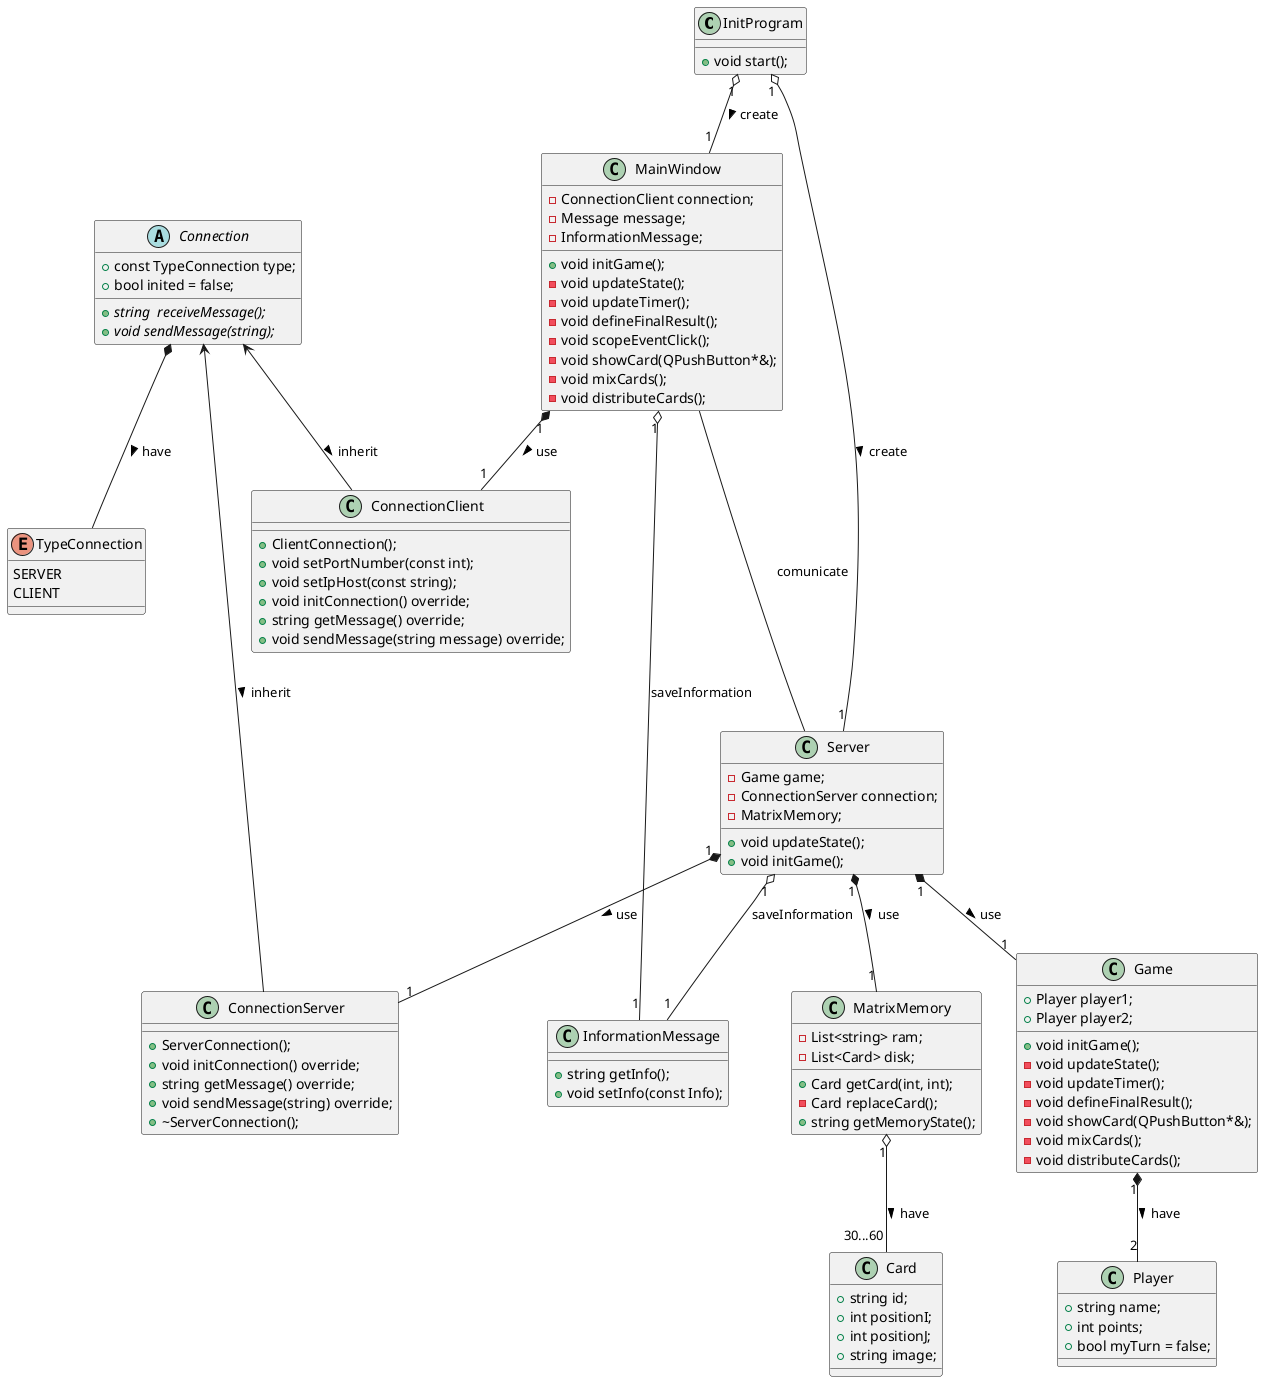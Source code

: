 @startuml
class InitProgram{
    + void start();
}

enum TypeConnection{
    SERVER
    CLIENT
}
abstract class Connection{
    + const TypeConnection type;
    + bool inited = false;
	{abstract} + string  receiveMessage();
	{abstract} + void sendMessage(string);
}

class ConnectionServer{
    + ServerConnection();
    + void initConnection() override;
    + string getMessage() override;
    + void sendMessage(string) override;
    + ~ServerConnection();
}
class ConnectionClient{
    + ClientConnection();
    + void setPortNumber(const int);
    + void setIpHost(const string);
    + void initConnection() override;
    + string getMessage() override;
    + void sendMessage(string message) override;
}


class InformationMessage{
    + string getInfo();
    + void setInfo(const Info);
}


class Game{
    + Player player1;
    + Player player2;
    + void initGame();
    - void updateState();
    - void updateTimer();
    - void defineFinalResult();
    - void showCard(QPushButton*&);
    - void mixCards();
    - void distributeCards();
}
class Player{
    + string name;
    + int points;
    + bool myTurn = false;
}
class Card{
    + string id;
    + int positionI;
    + int positionJ;
    + string image;
}
class MatrixMemory{
    - List<string> ram;
    - List<Card> disk;
    + Card getCard(int, int);
    - Card replaceCard();
    + string getMemoryState();
}

class Server{
    - Game game;
    - ConnectionServer connection;
    - MatrixMemory;
    + void updateState();
    + void initGame();
}
class MainWindow{
    - ConnectionClient connection;
    - Message message;
    - InformationMessage;
    + void initGame();
    - void updateState();
    - void updateTimer();
    - void defineFinalResult();
    - void scopeEventClick();
    - void showCard(QPushButton*&);
    - void mixCards();
    - void distributeCards();
}

InitProgram "1"  o-- "1" MainWindow : > create
InitProgram "1" o-- "1" Server : > create

Connection <-- ConnectionServer : > inherit
Connection <-- ConnectionClient: > inherit
Connection *-- TypeConnection : > have

MatrixMemory "1" o-- "30...60" Card : > have
Game "1" *-- "2" Player : > have

Server "1" o-- "1" InformationMessage : saveInformation
Server "1" *-- "1" ConnectionServer : > use
Server "1" *-- "1" Game : > use
Server "1" *-- "1" MatrixMemory : > use

MainWindow "1" *-- "1" ConnectionClient: > use
MainWindow  "1" o-- "1" InformationMessage : saveInformation

MainWindow --- Server: comunicate
@enduml
